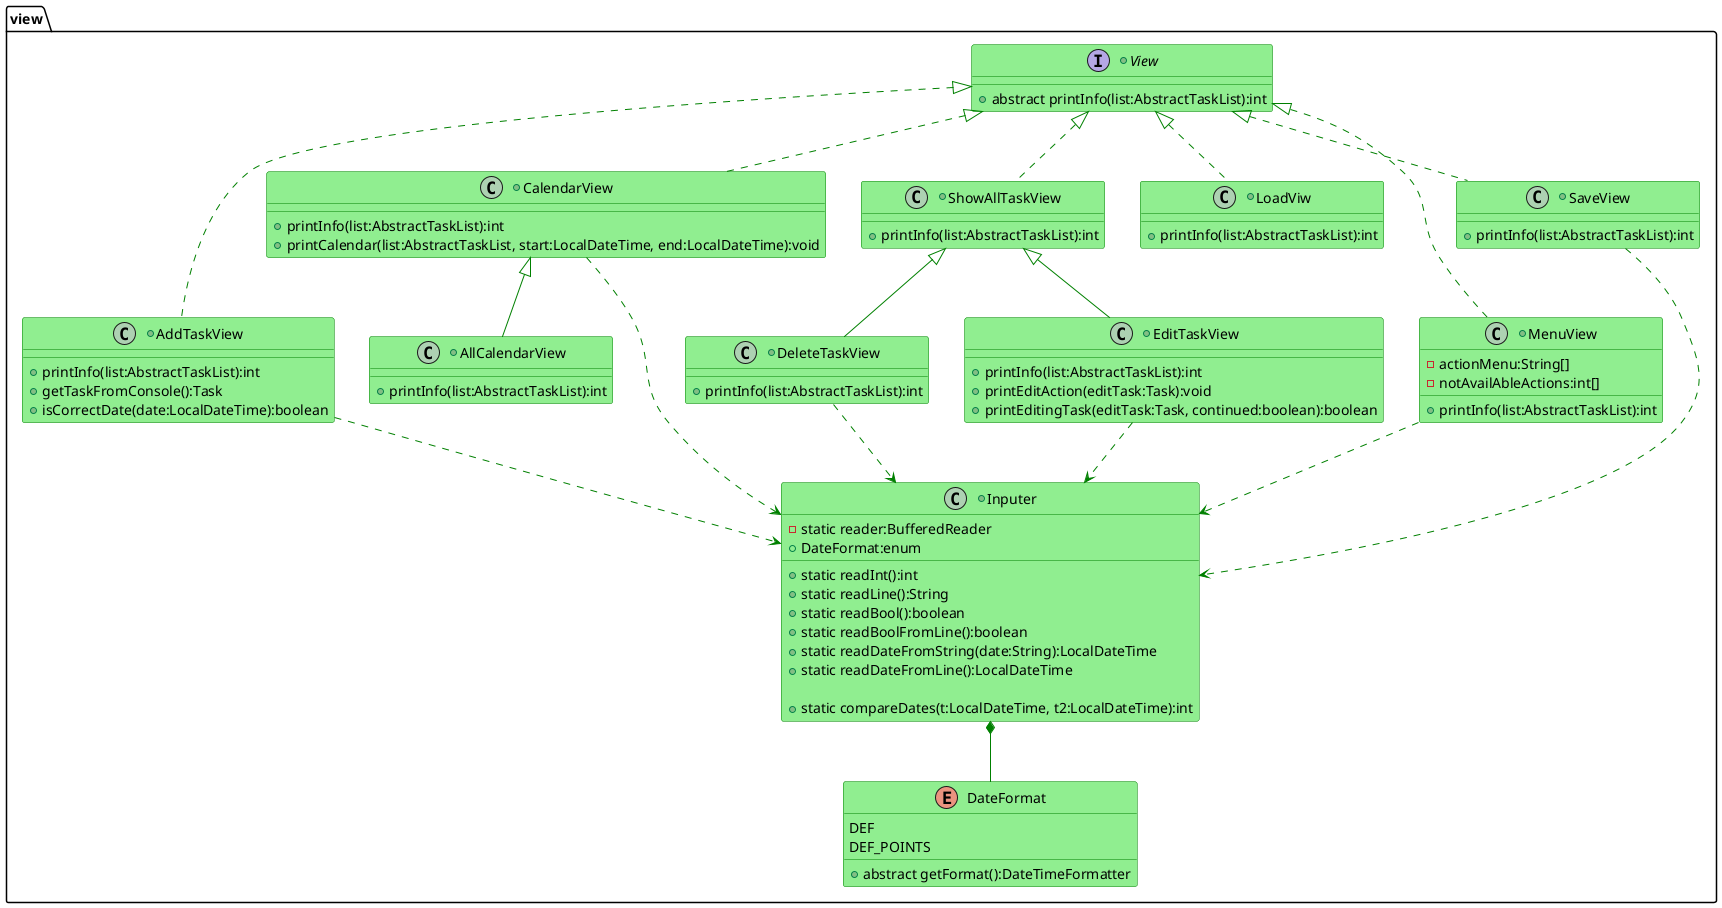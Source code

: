 @startuml
'https://plantuml.com/class-diagram

skinparam class {
  ' задаем светлозеленый цвет для фона классов по умолчанию
  BackgroundColor LightGreen
  ' задаем синий цвет для связей классов по умолчанию
  ArrowColor      Green
  ' задаем красный цвет для контуров классов по умолчанию
  BorderColor     Green
}

package "view" {
    +interface View {
        +abstract printInfo(list:AbstractTaskList):int
    }

    +class AddTaskView implements View {
          +printInfo(list:AbstractTaskList):int
          +getTaskFromConsole():Task
          +isCorrectDate(date:LocalDateTime):boolean
    }

    +class AllCalendarView extends CalendarView {
          +printInfo(list:AbstractTaskList):int
    }

    +class CalendarView implements View {
          +printInfo(list:AbstractTaskList):int
          +printCalendar(list:AbstractTaskList, start:LocalDateTime, end:LocalDateTime):void
    }

    +class DeleteTaskView extends ShowAllTaskView {
          +printInfo(list:AbstractTaskList):int
    }

    +class EditTaskView extends ShowAllTaskView {
          +printInfo(list:AbstractTaskList):int
          +printEditAction(editTask:Task):void
          +printEditingTask(editTask:Task, continued:boolean):boolean
    }

    +class LoadViw implements View {
          +printInfo(list:AbstractTaskList):int
    }

    +class MenuView implements View {
          -actionMenu:String[]
          -notAvailAbleActions:int[]
          +printInfo(list:AbstractTaskList):int
    }

    +class SaveView implements View {
          +printInfo(list:AbstractTaskList):int
    }

    +class ShowAllTaskView implements View {
          +printInfo(list:AbstractTaskList):int
    }

    +class Inputer {
              -static reader:BufferedReader
              +DateFormat:enum
              +static readInt():int
              +static readLine():String
              +static readBool():boolean
              +static readBoolFromLine():boolean
              +static readDateFromString(date:String):LocalDateTime
              +static readDateFromLine():LocalDateTime

              +static compareDates(t:LocalDateTime, t2:LocalDateTime):int
        }
        enum DateFormat {
             DEF
             DEF_POINTS
             +abstract getFormat():DateTimeFormatter
        }
        Inputer *-- DateFormat
        AddTaskView ..> Inputer
        CalendarView ..> Inputer
        DeleteTaskView ..> Inputer
        EditTaskView ..> Inputer
        MenuView ..> Inputer
        SaveView ..> Inputer
}

@enduml